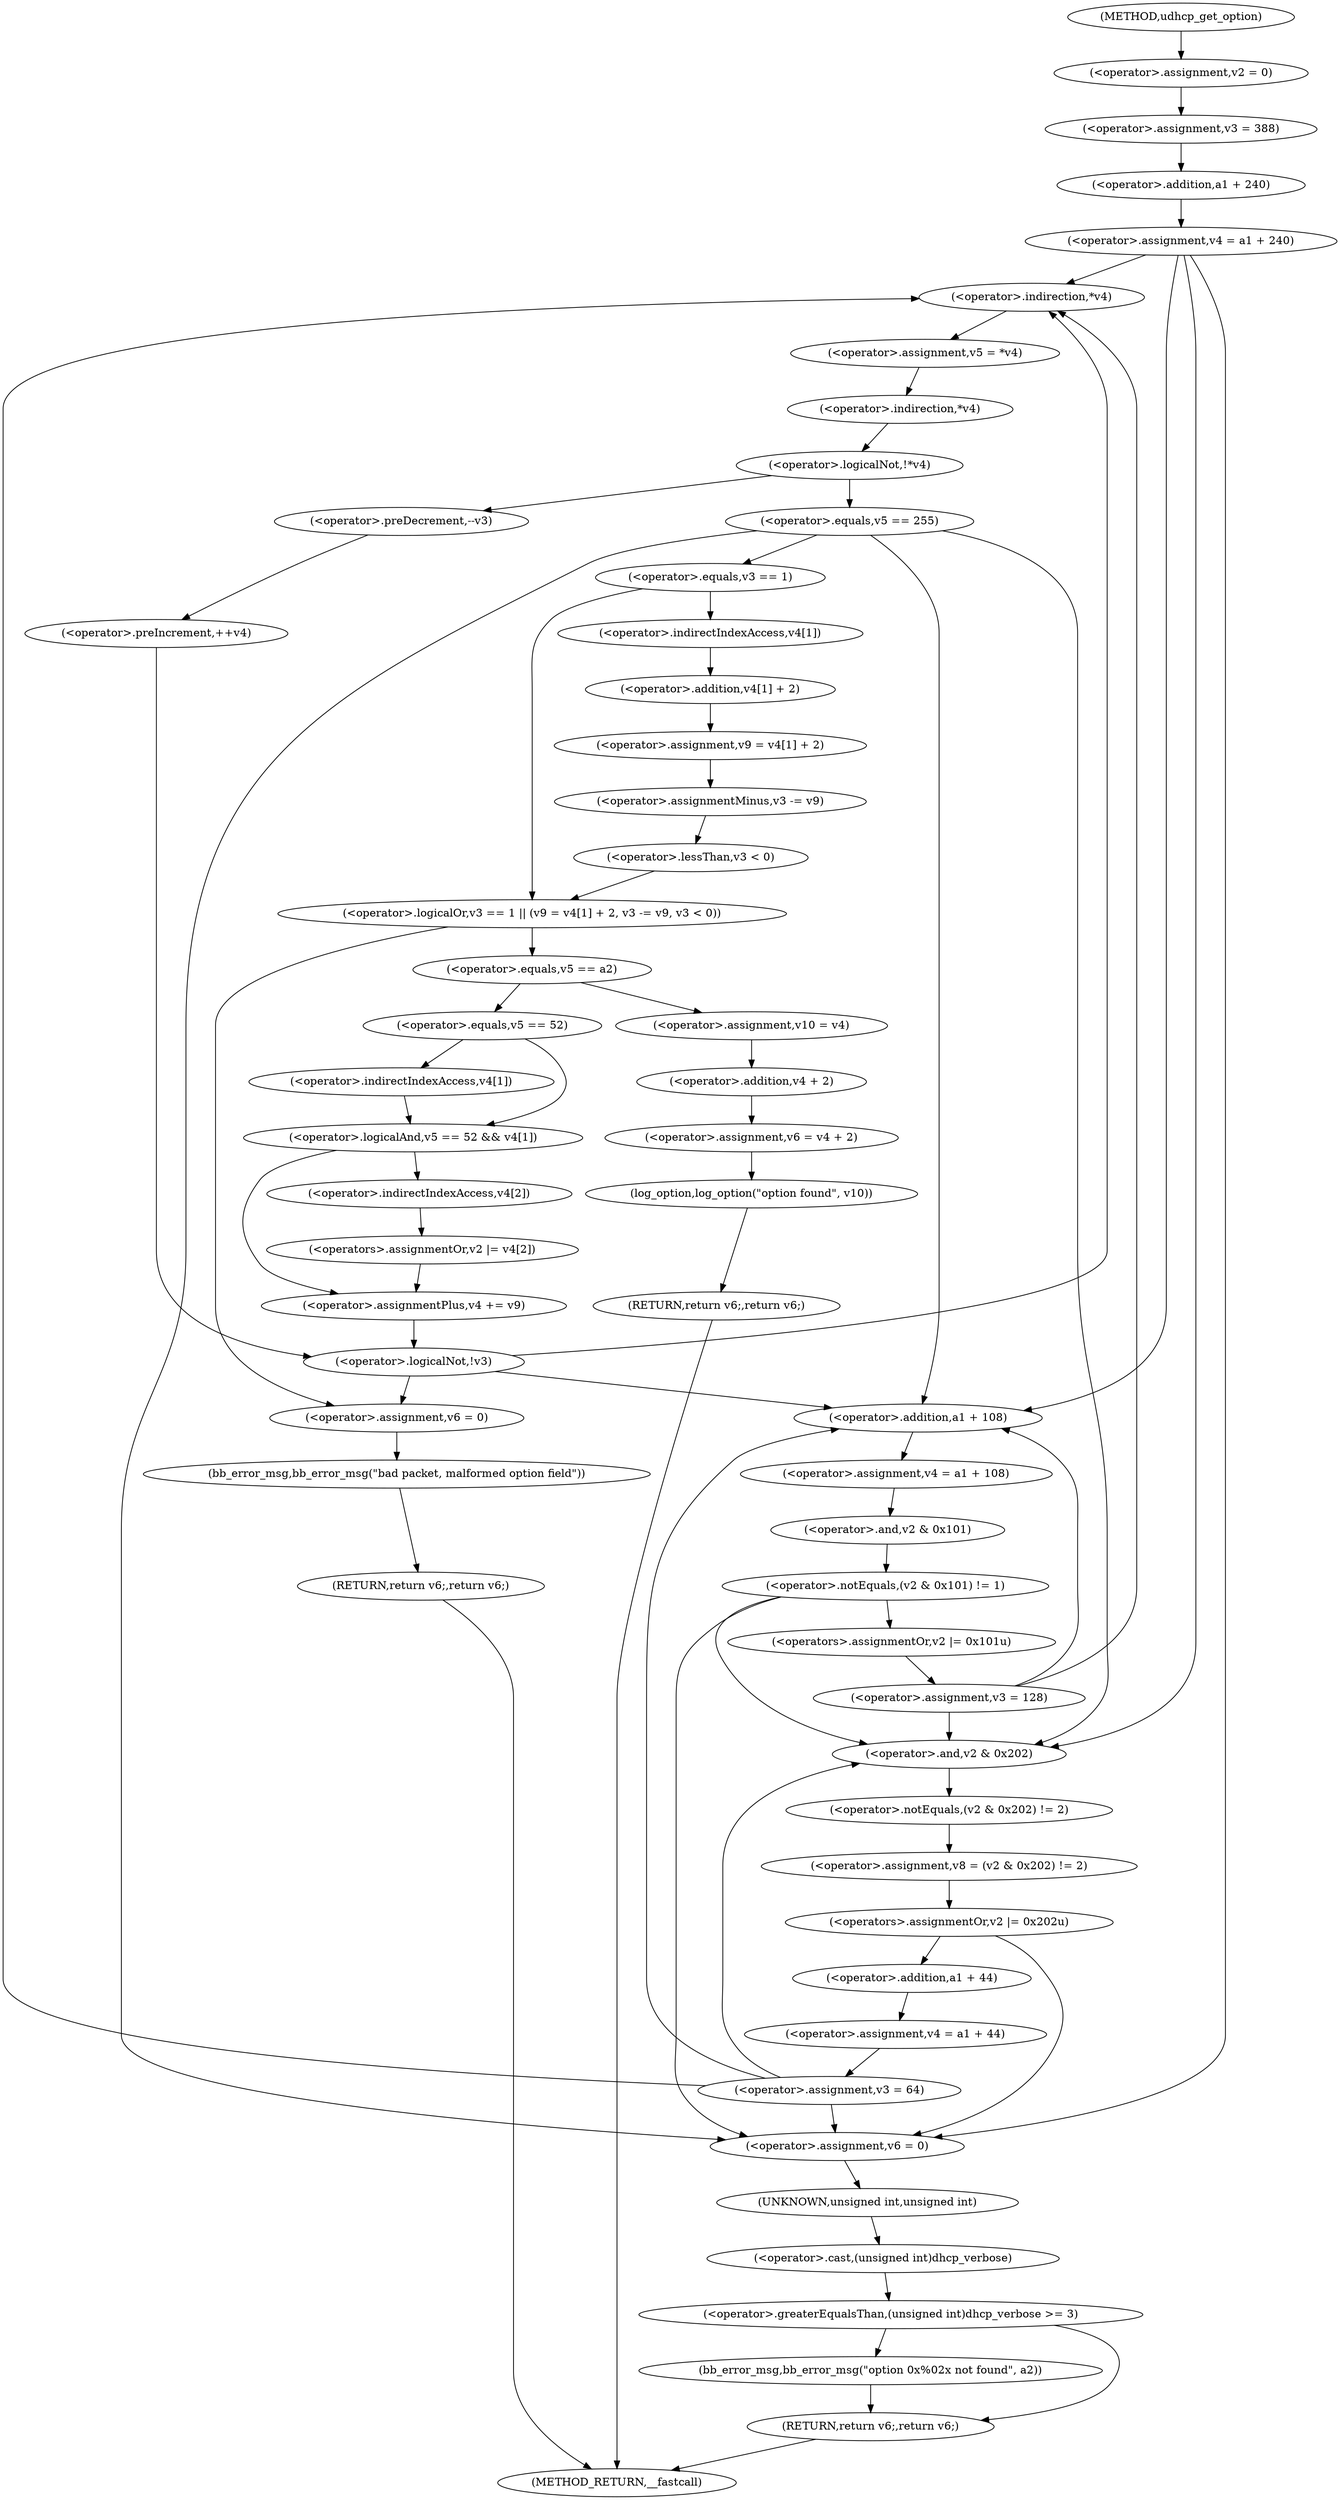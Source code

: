 digraph udhcp_get_option {  
"1000121" [label = "(<operator>.assignment,v2 = 0)" ]
"1000124" [label = "(<operator>.assignment,v3 = 388)" ]
"1000127" [label = "(<operator>.assignment,v4 = a1 + 240)" ]
"1000129" [label = "(<operator>.addition,a1 + 240)" ]
"1000141" [label = "(<operator>.assignment,v5 = *v4)" ]
"1000143" [label = "(<operator>.indirection,*v4)" ]
"1000146" [label = "(<operator>.logicalNot,!*v4)" ]
"1000147" [label = "(<operator>.indirection,*v4)" ]
"1000150" [label = "(<operator>.preDecrement,--v3)" ]
"1000152" [label = "(<operator>.preIncrement,++v4)" ]
"1000156" [label = "(<operator>.equals,v5 == 255)" ]
"1000161" [label = "(<operator>.logicalOr,v3 == 1 || (v9 = v4[1] + 2, v3 -= v9, v3 < 0))" ]
"1000162" [label = "(<operator>.equals,v3 == 1)" ]
"1000166" [label = "(<operator>.assignment,v9 = v4[1] + 2)" ]
"1000168" [label = "(<operator>.addition,v4[1] + 2)" ]
"1000169" [label = "(<operator>.indirectIndexAccess,v4[1])" ]
"1000174" [label = "(<operator>.assignmentMinus,v3 -= v9)" ]
"1000177" [label = "(<operator>.lessThan,v3 < 0)" ]
"1000182" [label = "(<operator>.assignment,v6 = 0)" ]
"1000185" [label = "(bb_error_msg,bb_error_msg(\"bad packet, malformed option field\"))" ]
"1000187" [label = "(RETURN,return v6;,return v6;)" ]
"1000190" [label = "(<operator>.equals,v5 == a2)" ]
"1000194" [label = "(<operator>.assignment,v10 = v4)" ]
"1000197" [label = "(<operator>.assignment,v6 = v4 + 2)" ]
"1000199" [label = "(<operator>.addition,v4 + 2)" ]
"1000202" [label = "(log_option,log_option(\"option found\", v10))" ]
"1000205" [label = "(RETURN,return v6;,return v6;)" ]
"1000208" [label = "(<operator>.logicalAnd,v5 == 52 && v4[1])" ]
"1000209" [label = "(<operator>.equals,v5 == 52)" ]
"1000212" [label = "(<operator>.indirectIndexAccess,v4[1])" ]
"1000215" [label = "(<operators>.assignmentOr,v2 |= v4[2])" ]
"1000217" [label = "(<operator>.indirectIndexAccess,v4[2])" ]
"1000220" [label = "(<operator>.assignmentPlus,v4 += v9)" ]
"1000225" [label = "(<operator>.logicalNot,!v3)" ]
"1000228" [label = "(<operator>.assignment,v4 = a1 + 108)" ]
"1000230" [label = "(<operator>.addition,a1 + 108)" ]
"1000234" [label = "(<operator>.notEquals,(v2 & 0x101) != 1)" ]
"1000235" [label = "(<operator>.and,v2 & 0x101)" ]
"1000240" [label = "(<operators>.assignmentOr,v2 |= 0x101u)" ]
"1000243" [label = "(<operator>.assignment,v3 = 128)" ]
"1000246" [label = "(<operator>.assignment,v8 = (v2 & 0x202) != 2)" ]
"1000248" [label = "(<operator>.notEquals,(v2 & 0x202) != 2)" ]
"1000249" [label = "(<operator>.and,v2 & 0x202)" ]
"1000253" [label = "(<operators>.assignmentOr,v2 |= 0x202u)" ]
"1000259" [label = "(<operator>.assignment,v4 = a1 + 44)" ]
"1000261" [label = "(<operator>.addition,a1 + 44)" ]
"1000264" [label = "(<operator>.assignment,v3 = 64)" ]
"1000267" [label = "(<operator>.assignment,v6 = 0)" ]
"1000271" [label = "(<operator>.greaterEqualsThan,(unsigned int)dhcp_verbose >= 3)" ]
"1000272" [label = "(<operator>.cast,(unsigned int)dhcp_verbose)" ]
"1000273" [label = "(UNKNOWN,unsigned int,unsigned int)" ]
"1000276" [label = "(bb_error_msg,bb_error_msg(\"option 0x%02x not found\", a2))" ]
"1000279" [label = "(RETURN,return v6;,return v6;)" ]
"1000109" [label = "(METHOD,udhcp_get_option)" ]
"1000281" [label = "(METHOD_RETURN,__fastcall)" ]
  "1000121" -> "1000124" 
  "1000124" -> "1000129" 
  "1000127" -> "1000143" 
  "1000127" -> "1000230" 
  "1000127" -> "1000249" 
  "1000127" -> "1000267" 
  "1000129" -> "1000127" 
  "1000141" -> "1000147" 
  "1000143" -> "1000141" 
  "1000146" -> "1000150" 
  "1000146" -> "1000156" 
  "1000147" -> "1000146" 
  "1000150" -> "1000152" 
  "1000152" -> "1000225" 
  "1000156" -> "1000230" 
  "1000156" -> "1000249" 
  "1000156" -> "1000267" 
  "1000156" -> "1000162" 
  "1000161" -> "1000182" 
  "1000161" -> "1000190" 
  "1000162" -> "1000161" 
  "1000162" -> "1000169" 
  "1000166" -> "1000174" 
  "1000168" -> "1000166" 
  "1000169" -> "1000168" 
  "1000174" -> "1000177" 
  "1000177" -> "1000161" 
  "1000182" -> "1000185" 
  "1000185" -> "1000187" 
  "1000187" -> "1000281" 
  "1000190" -> "1000194" 
  "1000190" -> "1000209" 
  "1000194" -> "1000199" 
  "1000197" -> "1000202" 
  "1000199" -> "1000197" 
  "1000202" -> "1000205" 
  "1000205" -> "1000281" 
  "1000208" -> "1000217" 
  "1000208" -> "1000220" 
  "1000209" -> "1000208" 
  "1000209" -> "1000212" 
  "1000212" -> "1000208" 
  "1000215" -> "1000220" 
  "1000217" -> "1000215" 
  "1000220" -> "1000225" 
  "1000225" -> "1000143" 
  "1000225" -> "1000230" 
  "1000225" -> "1000182" 
  "1000228" -> "1000235" 
  "1000230" -> "1000228" 
  "1000234" -> "1000249" 
  "1000234" -> "1000267" 
  "1000234" -> "1000240" 
  "1000235" -> "1000234" 
  "1000240" -> "1000243" 
  "1000243" -> "1000143" 
  "1000243" -> "1000230" 
  "1000243" -> "1000249" 
  "1000246" -> "1000253" 
  "1000248" -> "1000246" 
  "1000249" -> "1000248" 
  "1000253" -> "1000267" 
  "1000253" -> "1000261" 
  "1000259" -> "1000264" 
  "1000261" -> "1000259" 
  "1000264" -> "1000143" 
  "1000264" -> "1000230" 
  "1000264" -> "1000249" 
  "1000264" -> "1000267" 
  "1000267" -> "1000273" 
  "1000271" -> "1000276" 
  "1000271" -> "1000279" 
  "1000272" -> "1000271" 
  "1000273" -> "1000272" 
  "1000276" -> "1000279" 
  "1000279" -> "1000281" 
  "1000109" -> "1000121" 
}
